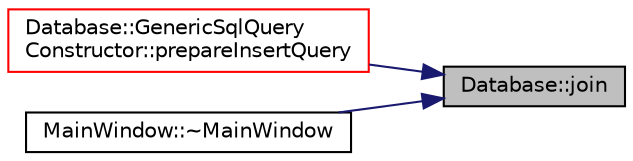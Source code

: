 digraph "Database::join"
{
 // LATEX_PDF_SIZE
  edge [fontname="Helvetica",fontsize="10",labelfontname="Helvetica",labelfontsize="10"];
  node [fontname="Helvetica",fontsize="10",shape=record];
  rankdir="RL";
  Node1 [label="Database::join",height=0.2,width=0.4,color="black", fillcolor="grey75", style="filled", fontcolor="black",tooltip=" "];
  Node1 -> Node2 [dir="back",color="midnightblue",fontsize="10",style="solid",fontname="Helvetica"];
  Node2 [label="Database::GenericSqlQuery\lConstructor::prepareInsertQuery",height=0.2,width=0.4,color="red", fillcolor="white", style="filled",URL="$class_database_1_1_generic_sql_query_constructor.html#ac1d513f9a2812a65d663355999d1893a",tooltip=" "];
  Node1 -> Node5 [dir="back",color="midnightblue",fontsize="10",style="solid",fontname="Helvetica"];
  Node5 [label="MainWindow::~MainWindow",height=0.2,width=0.4,color="black", fillcolor="white", style="filled",URL="$class_main_window.html#ae98d00a93bc118200eeef9f9bba1dba7",tooltip=" "];
}
